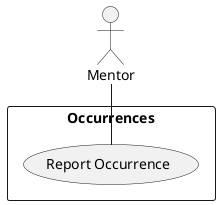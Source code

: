 @startuml Report Occurrence
rectangle "Occurrences"{
(Report Occurrence)
}
actor :Mentor:
Mentor -- (Report Occurrence)
@enduml

# Participating Actors

- Mentor

# Preconditions
- Mentor Loged in

# Flow of Events

1. Mentor Presses Report Occurrence button
    2. System opens Report Occurence window and displayes all relevent information and options 
3. Mentor makes changes to feilds in Report Occurence window. ie slects type, notes, good, bad
4. Mentor Clicks save changes
    5. System saves changes
6. Mentor Clicks close Report Occurrence
    7. System Closes Report Occurence
    8. System Returns to previous page that Mentor clicked Report Occurrecne on

# Alternative Flow of Events

4a. Mentor Clicks close Report Occurrence
    5a. System Prompts Mentor if they want to exit before saving
6a. Mentor Clicks no
    7a. System Return to Report menue

4b. Mentor Clicks close Report Occurrence
    5b. System Prompts Mentor if they want to exit before saving
6b. Mentor Clicks yes
    7b. System Closes Report Occurence
    8a. System Returns to previous page that Mentor clicked Report Occurrecne on

# Postconditions

-Mentor Loged in